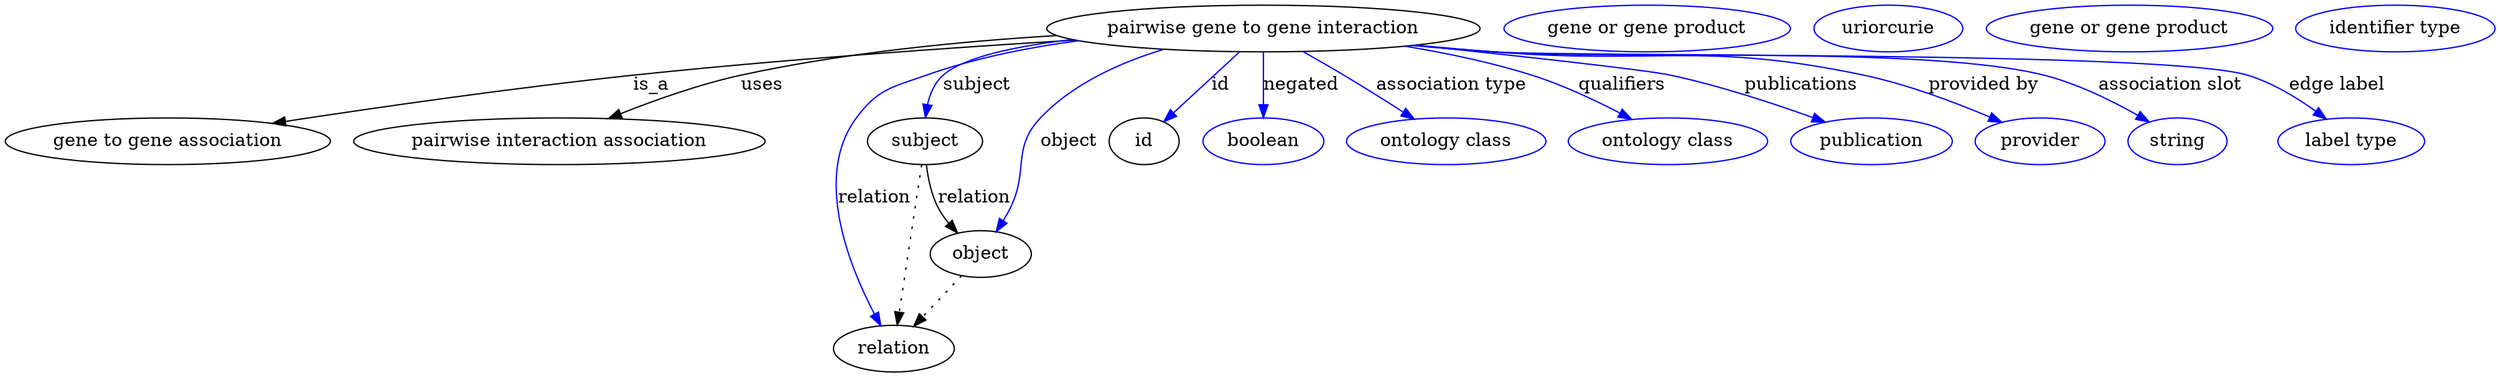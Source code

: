 digraph {
	graph [bb="0,0,1537.8,281"];
	node [label="\N"];
	"pairwise gene to gene interaction"	 [height=0.5,
		label="pairwise gene to gene interaction",
		pos="793.3,263",
		width=3.5275];
	"gene to gene association"	 [height=0.5,
		pos="96.3,177",
		width=2.675];
	"pairwise gene to gene interaction" -> "gene to gene association"	 [label=is_a,
		lp="391.58,220",
		pos="e,161.91,190.26 677.14,255.62 594.09,249.69 479.78,240.15 379.75,227 308.94,217.69 228.85,203.19 171.91,192.2"];
	"pairwise interaction association"	 [height=0.5,
		pos="332.3,177",
		width=3.3777];
	"pairwise gene to gene interaction" -> "pairwise interaction association"	 [label=uses,
		lp="456.36,220",
		pos="e,364.1,194.48 678.69,255.11 594.3,248.56 487.08,238.48 444.19,227 419.77,220.46 393.92,209.23 373.22,199.06"];
	subject	 [height=0.5,
		pos="560.3,177",
		width=0.97656];
	"pairwise gene to gene interaction" -> subject	 [color=blue,
		label=subject,
		lp="598.13,220",
		pos="e,562.04,195.32 680.49,254.62 637,249.28 593.85,240.68 577.65,227 571.06,221.44 566.97,213.23 564.43,205.07",
		style=solid];
	relation	 [height=0.5,
		pos="540.3,18",
		width=1.031];
	"pairwise gene to gene interaction" -> relation	 [color=blue,
		label=relation,
		lp="524.68,134",
		pos="e,530.9,35.476 694.39,251.71 643.76,245.08 587.92,236.22 564.3,227 540.41,217.68 530.18,216.56 516.3,195 486.49,148.68 509.6,81.424 \
526.55,44.586",
		style=solid];
	object	 [height=0.5,
		pos="600.3,91",
		width=0.88096];
	"pairwise gene to gene interaction" -> object	 [color=blue,
		label=object,
		lp="657.4,177",
		pos="e,609.02,108.39 728.65,247.43 698.14,237.11 663.4,220.61 640.09,195 618.64,171.42 629.19,156.57 617.3,127 616.06,123.92 614.69,120.73 \
613.28,117.58",
		style=solid];
	id	 [height=0.5,
		pos="710.3,177",
		width=0.75];
	"pairwise gene to gene interaction" -> id	 [color=blue,
		label=id,
		lp="762.75,220",
		pos="e,725.1,192.34 775.7,244.76 763.01,231.62 745.8,213.79 732.22,199.71",
		style=solid];
	negated	 [color=blue,
		height=0.5,
		label=boolean,
		pos="793.3,177",
		width=1.0584];
	"pairwise gene to gene interaction" -> negated	 [color=blue,
		label=negated,
		lp="815.07,220",
		pos="e,793.3,195.21 793.3,244.76 793.3,233.36 793.3,218.43 793.3,205.49",
		style=solid];
	"association type"	 [color=blue,
		height=0.5,
		label="ontology class",
		pos="910.3,177",
		width=1.6931];
	"pairwise gene to gene interaction" -> "association type"	 [color=blue,
		label="association type",
		lp="904.21,220",
		pos="e,887.28,193.92 817.54,245.18 835.38,232.07 859.79,214.13 879.09,199.94",
		style=solid];
	qualifiers	 [color=blue,
		height=0.5,
		label="ontology class",
		pos="1050.3,177",
		width=1.6931];
	"pairwise gene to gene interaction" -> qualifiers	 [color=blue,
		label=qualifiers,
		lp="1010.4,220",
		pos="e,1023.1,193.38 873.8,249.07 899.59,243.5 928.01,236.19 953.3,227 974.23,219.39 996.38,208.24 1014.2,198.39",
		style=solid];
	publications	 [color=blue,
		height=0.5,
		label=publication,
		pos="1179.3,177",
		width=1.3859];
	"pairwise gene to gene interaction" -> publications	 [color=blue,
		label=publications,
		lp="1121.5,220",
		pos="e,1146.7,190.82 885.07,250.53 948.91,241.7 1025.2,230.78 1040.3,227 1073.5,218.69 1109.9,205.44 1137.2,194.66",
		style=solid];
	"provided by"	 [color=blue,
		height=0.5,
		label=provider,
		pos="1287.3,177",
		width=1.1129];
	"pairwise gene to gene interaction" -> "provided by"	 [color=blue,
		label="provided by",
		lp="1236.9,220",
		pos="e,1260.1,190.35 883.63,250.26 898.53,248.36 913.84,246.53 928.3,245 1030.7,234.19 1058.9,249.98 1159.3,227 1191.3,219.68 1225.8,\
205.81 1250.9,194.53",
		style=solid];
	"association slot"	 [color=blue,
		height=0.5,
		label=string,
		pos="1375.3,177",
		width=0.8403];
	"pairwise gene to gene interaction" -> "association slot"	 [color=blue,
		label="association slot",
		lp="1355.3,220",
		pos="e,1354.6,190.39 882.14,250.12 897.51,248.19 913.35,246.38 928.3,245 1005,237.91 1199.8,246.48 1274.3,227 1299.8,220.33 1326.4,206.84 \
1345.9,195.55",
		style=solid];
	"edge label"	 [color=blue,
		height=0.5,
		label="label type",
		pos="1484.3,177",
		width=1.2425];
	"pairwise gene to gene interaction" -> "edge label"	 [color=blue,
		label="edge label",
		lp="1461.9,220",
		pos="e,1464.1,193.36 881.4,250.03 897,248.09 913.1,246.3 928.3,245 1033.3,236.02 1301.4,257.42 1402.3,227 1421.5,221.21 1440.8,209.81 \
1455.8,199.35",
		style=solid];
	subject -> relation	 [pos="e,542.57,36.027 558.01,158.76 554.54,131.21 547.94,78.735 543.85,46.223",
		style=dotted];
	subject -> object	 [label=relation,
		lp="596.68,134",
		pos="e,586.71,107.46 563.88,158.87 566.19,149.13 569.68,137.08 574.54,127 576.33,123.29 578.5,119.56 580.81,115.97"];
	"gene to gene association_subject"	 [color=blue,
		height=0.5,
		label="gene or gene product",
		pos="1022.3,263",
		width=2.3474];
	"pairwise gene to gene interaction_relation"	 [color=blue,
		height=0.5,
		label=uriorcurie,
		pos="1169.3,263",
		width=1.2492];
	object -> relation	 [pos="e,554.07,34.752 586.69,74.435 578.99,65.075 569.22,53.191 560.64,42.745",
		style=dotted];
	"gene to gene association_object"	 [color=blue,
		height=0.5,
		label="gene or gene product",
		pos="1316.3,263",
		width=2.3474];
	association_id	 [color=blue,
		height=0.5,
		label="identifier type",
		pos="1478.3,263",
		width=1.652];
}
